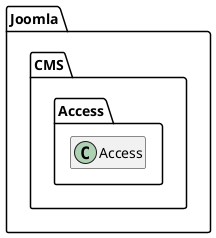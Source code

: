 @startuml
set namespaceSeparator \\
hide members
hide << alias >> circle

class Joomla\\CMS\\Access\\Access
@enduml
